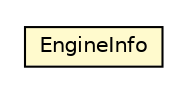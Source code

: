 #!/usr/local/bin/dot
#
# Class diagram 
# Generated by UMLGraph version R5_6-24-gf6e263 (http://www.umlgraph.org/)
#

digraph G {
	edge [fontname="Helvetica",fontsize=10,labelfontname="Helvetica",labelfontsize=10];
	node [fontname="Helvetica",fontsize=10,shape=plaintext];
	nodesep=0.25;
	ranksep=0.5;
	// org.universAAL.service.orchestrator.EngineInfo
	c3748828 [label=<<table title="org.universAAL.service.orchestrator.EngineInfo" border="0" cellborder="1" cellspacing="0" cellpadding="2" port="p" bgcolor="lemonChiffon" href="./EngineInfo.html">
		<tr><td><table border="0" cellspacing="0" cellpadding="1">
<tr><td align="center" balign="center"> EngineInfo </td></tr>
		</table></td></tr>
		</table>>, URL="./EngineInfo.html", fontname="Helvetica", fontcolor="black", fontsize=10.0];
}

